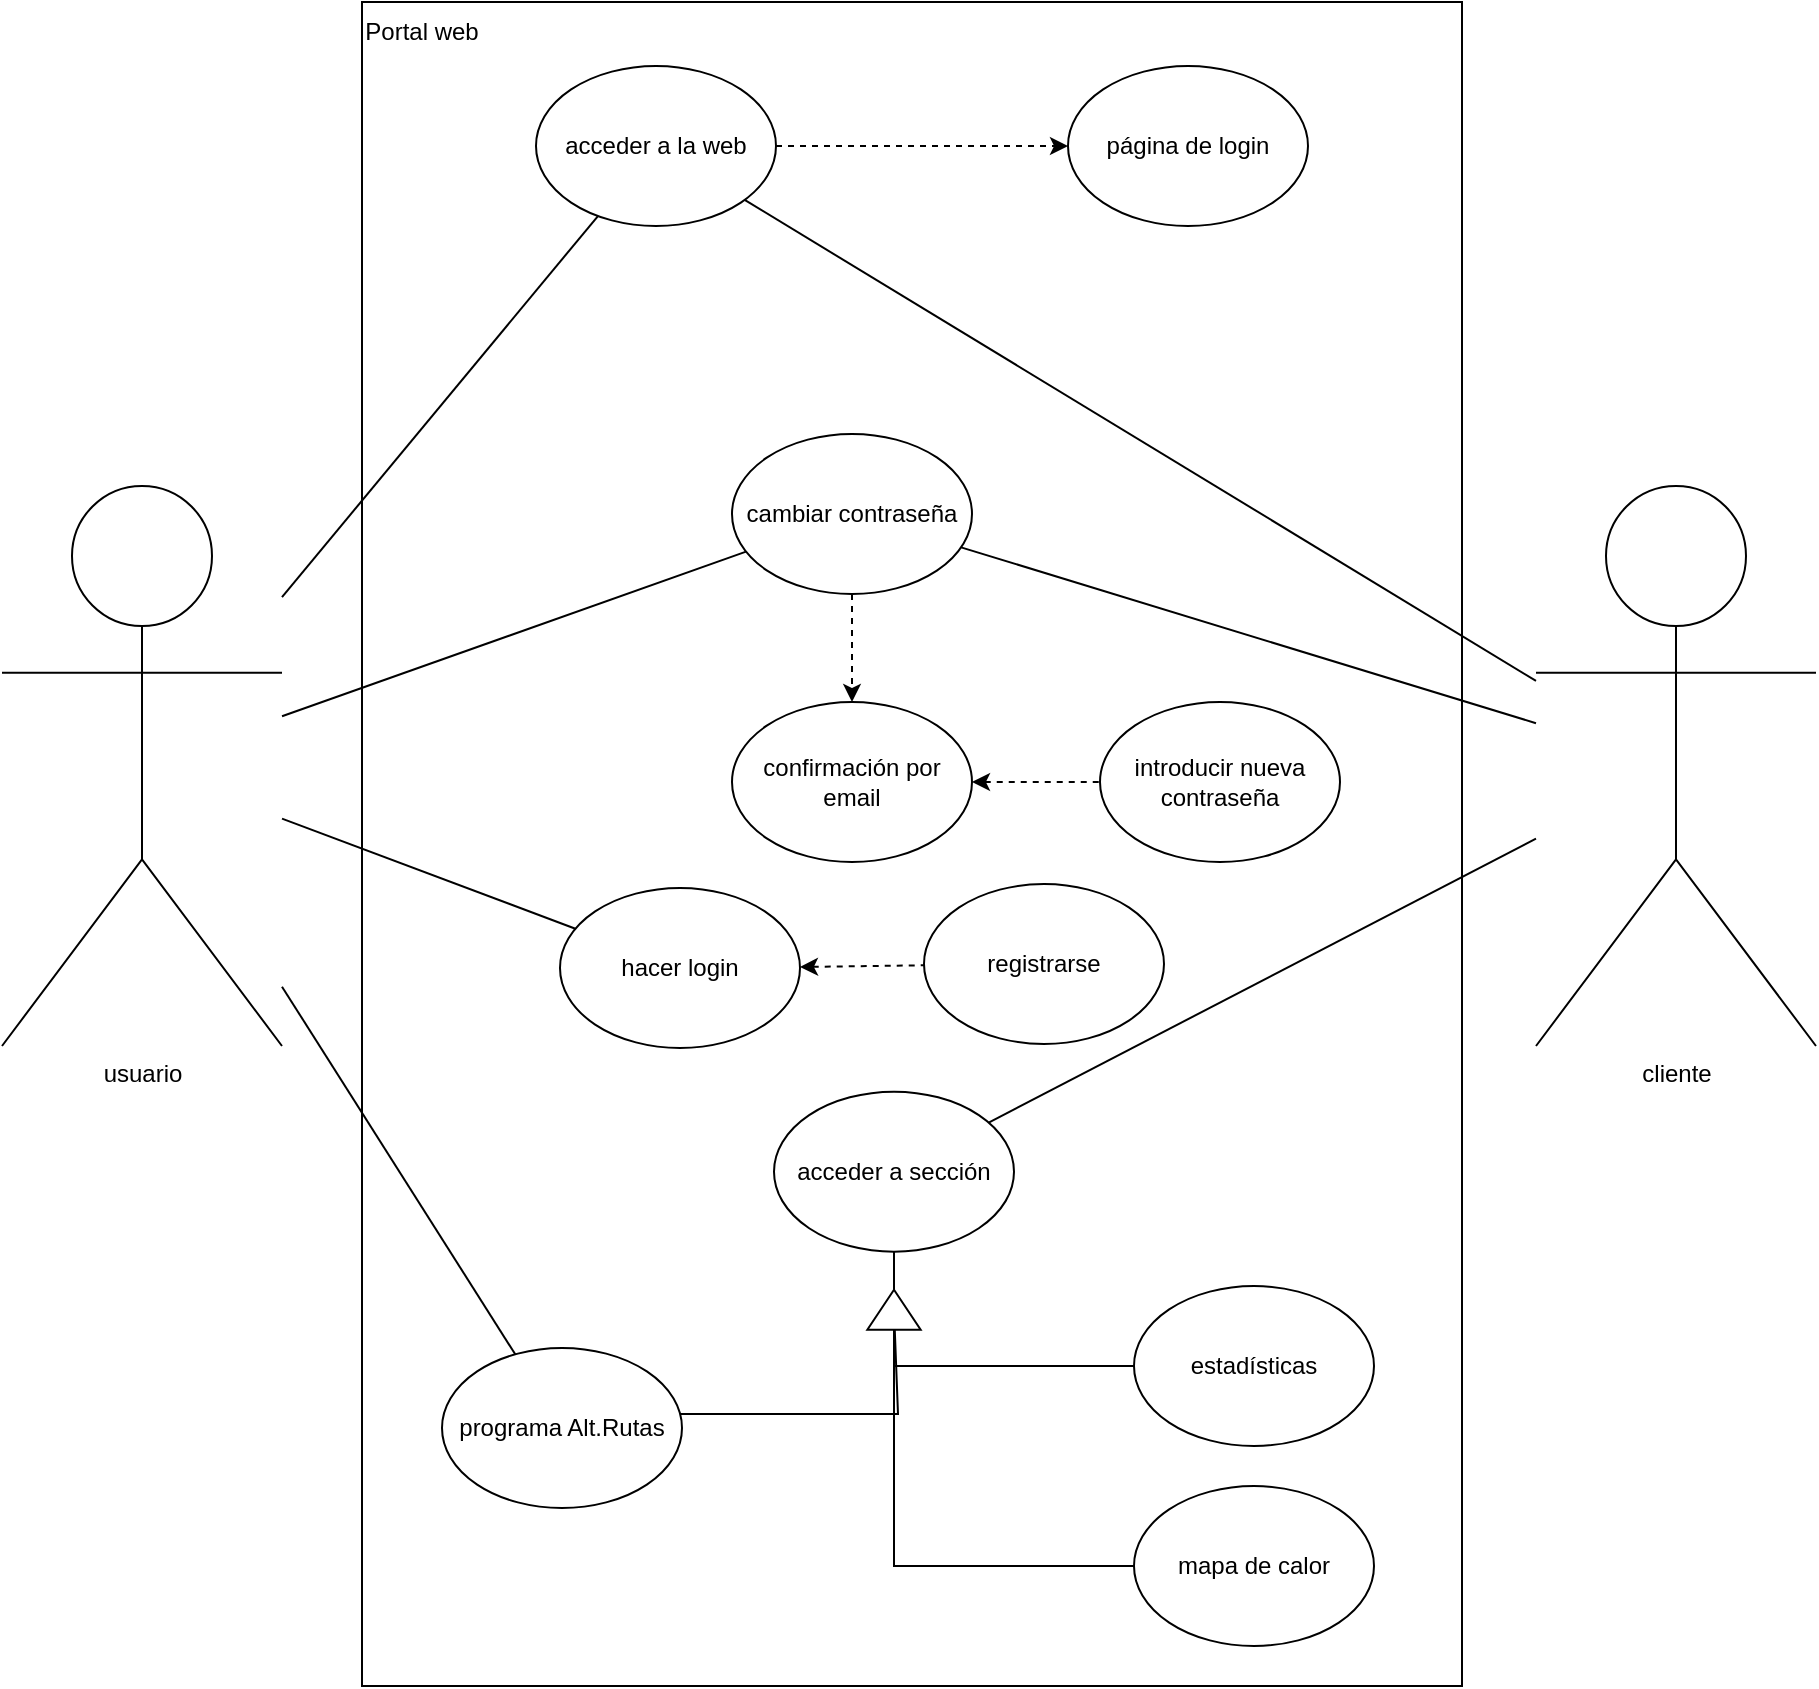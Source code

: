<mxfile version="20.7.4" type="device"><diagram id="r0dUqzIDTWF4GzSkycVP" name="Página-1"><mxGraphModel dx="1036" dy="1775" grid="0" gridSize="10" guides="1" tooltips="1" connect="1" arrows="1" fold="1" page="1" pageScale="1" pageWidth="827" pageHeight="1169" math="0" shadow="0"><root><mxCell id="0"/><mxCell id="1" parent="0"/><mxCell id="8OgE63z7vdrPasPmwUU2-6" value="" style="rounded=0;whiteSpace=wrap;html=1;" parent="1" vertex="1"><mxGeometry x="240" y="-102" width="550" height="842" as="geometry"/></mxCell><mxCell id="8Zspa-8vExWgV9HolyHM-1" value="usuario" style="shape=umlActor;verticalLabelPosition=bottom;verticalAlign=top;html=1;outlineConnect=0;" parent="1" vertex="1"><mxGeometry x="60" y="140" width="140" height="280" as="geometry"/></mxCell><mxCell id="8Zspa-8vExWgV9HolyHM-2" value="acceder a la web" style="ellipse;whiteSpace=wrap;html=1;" parent="1" vertex="1"><mxGeometry x="327" y="-70" width="120" height="80" as="geometry"/></mxCell><mxCell id="8Zspa-8vExWgV9HolyHM-3" value="página de login" style="ellipse;whiteSpace=wrap;html=1;" parent="1" vertex="1"><mxGeometry x="593" y="-70" width="120" height="80" as="geometry"/></mxCell><mxCell id="8Zspa-8vExWgV9HolyHM-4" value="" style="endArrow=none;html=1;rounded=0;" parent="1" source="8Zspa-8vExWgV9HolyHM-1" target="8Zspa-8vExWgV9HolyHM-2" edge="1"><mxGeometry width="50" height="50" relative="1" as="geometry"><mxPoint x="390" y="340" as="sourcePoint"/><mxPoint x="440" y="290" as="targetPoint"/></mxGeometry></mxCell><object label="" id="8Zspa-8vExWgV9HolyHM-5"><mxCell style="endArrow=classic;dashed=1;html=1;rounded=0;startArrow=none;startFill=0;endFill=1;" parent="1" source="8Zspa-8vExWgV9HolyHM-2" target="8Zspa-8vExWgV9HolyHM-3" edge="1"><mxGeometry width="50" height="50" relative="1" as="geometry"><mxPoint x="516" y="130" as="sourcePoint"/><mxPoint x="566" y="80" as="targetPoint"/></mxGeometry></mxCell></object><mxCell id="8Zspa-8vExWgV9HolyHM-7" value="hacer login" style="ellipse;whiteSpace=wrap;html=1;" parent="1" vertex="1"><mxGeometry x="339" y="341" width="120" height="80" as="geometry"/></mxCell><mxCell id="8Zspa-8vExWgV9HolyHM-8" value="registrarse" style="ellipse;whiteSpace=wrap;html=1;" parent="1" vertex="1"><mxGeometry x="521" y="339" width="120" height="80" as="geometry"/></mxCell><mxCell id="8Zspa-8vExWgV9HolyHM-13" value="" style="endArrow=none;html=1;rounded=0;" parent="1" source="8Zspa-8vExWgV9HolyHM-1" target="8Zspa-8vExWgV9HolyHM-7" edge="1"><mxGeometry width="50" height="50" relative="1" as="geometry"><mxPoint x="390" y="340" as="sourcePoint"/><mxPoint x="440" y="290" as="targetPoint"/></mxGeometry></mxCell><mxCell id="8Zspa-8vExWgV9HolyHM-14" value="acceder a sección" style="ellipse;whiteSpace=wrap;html=1;" parent="1" vertex="1"><mxGeometry x="446" y="442.84" width="120" height="80" as="geometry"/></mxCell><mxCell id="8Zspa-8vExWgV9HolyHM-15" value="programa Alt.Rutas" style="ellipse;whiteSpace=wrap;html=1;" parent="1" vertex="1"><mxGeometry x="280" y="571" width="120" height="80" as="geometry"/></mxCell><mxCell id="8Zspa-8vExWgV9HolyHM-16" value="estadísticas" style="ellipse;whiteSpace=wrap;html=1;" parent="1" vertex="1"><mxGeometry x="626" y="540" width="120" height="80" as="geometry"/></mxCell><mxCell id="8Zspa-8vExWgV9HolyHM-17" value="mapa de calor" style="ellipse;whiteSpace=wrap;html=1;" parent="1" vertex="1"><mxGeometry x="626" y="640" width="120" height="80" as="geometry"/></mxCell><mxCell id="8Zspa-8vExWgV9HolyHM-24" value="" style="edgeStyle=orthogonalEdgeStyle;rounded=0;orthogonalLoop=1;jettySize=auto;html=1;startArrow=none;startFill=0;endArrow=none;endFill=0;" parent="1" source="8Zspa-8vExWgV9HolyHM-21" target="8Zspa-8vExWgV9HolyHM-15" edge="1"><mxGeometry relative="1" as="geometry"><Array as="points"><mxPoint x="508" y="604"/></Array></mxGeometry></mxCell><mxCell id="8Zspa-8vExWgV9HolyHM-25" style="edgeStyle=orthogonalEdgeStyle;rounded=0;orthogonalLoop=1;jettySize=auto;html=1;startArrow=none;startFill=0;endArrow=none;endFill=0;" parent="1" source="8Zspa-8vExWgV9HolyHM-21" target="8Zspa-8vExWgV9HolyHM-16" edge="1"><mxGeometry relative="1" as="geometry"><Array as="points"><mxPoint x="506" y="580"/></Array></mxGeometry></mxCell><mxCell id="8Zspa-8vExWgV9HolyHM-26" style="edgeStyle=orthogonalEdgeStyle;rounded=0;orthogonalLoop=1;jettySize=auto;html=1;startArrow=none;startFill=0;endArrow=none;endFill=0;" parent="1" source="8Zspa-8vExWgV9HolyHM-21" target="8Zspa-8vExWgV9HolyHM-17" edge="1"><mxGeometry relative="1" as="geometry"><Array as="points"><mxPoint x="506" y="680"/></Array></mxGeometry></mxCell><mxCell id="8Zspa-8vExWgV9HolyHM-21" value="" style="triangle;whiteSpace=wrap;html=1;rotation=-90;" parent="1" vertex="1"><mxGeometry x="496" y="538.51" width="20" height="26.67" as="geometry"/></mxCell><mxCell id="8Zspa-8vExWgV9HolyHM-23" value="" style="endArrow=none;html=1;rounded=0;entryX=1;entryY=0.5;entryDx=0;entryDy=0;" parent="1" source="8Zspa-8vExWgV9HolyHM-14" target="8Zspa-8vExWgV9HolyHM-21" edge="1"><mxGeometry width="50" height="50" relative="1" as="geometry"><mxPoint x="414" y="440" as="sourcePoint"/><mxPoint x="430" y="390" as="targetPoint"/></mxGeometry></mxCell><mxCell id="8Zspa-8vExWgV9HolyHM-27" value="" style="endArrow=none;html=1;rounded=0;" parent="1" source="8Zspa-8vExWgV9HolyHM-1" target="8Zspa-8vExWgV9HolyHM-15" edge="1"><mxGeometry width="50" height="50" relative="1" as="geometry"><mxPoint x="390" y="340" as="sourcePoint"/><mxPoint x="440" y="290" as="targetPoint"/></mxGeometry></mxCell><mxCell id="8OgE63z7vdrPasPmwUU2-1" value="cliente" style="shape=umlActor;verticalLabelPosition=bottom;verticalAlign=top;html=1;outlineConnect=0;" parent="1" vertex="1"><mxGeometry x="827" y="140" width="140" height="280" as="geometry"/></mxCell><mxCell id="8OgE63z7vdrPasPmwUU2-2" value="" style="group" parent="1" vertex="1" connectable="0"><mxGeometry x="460" y="259" width="60" height="30" as="geometry"/></mxCell><mxCell id="8Zspa-8vExWgV9HolyHM-10" value="" style="endArrow=none;dashed=1;html=1;rounded=0;endFill=0;startArrow=classic;startFill=1;" parent="8OgE63z7vdrPasPmwUU2-2" source="8Zspa-8vExWgV9HolyHM-7" target="8Zspa-8vExWgV9HolyHM-8" edge="1"><mxGeometry width="50" height="50" relative="1" as="geometry"><mxPoint x="-70" y="81" as="sourcePoint"/><mxPoint x="-20" y="31" as="targetPoint"/></mxGeometry></mxCell><mxCell id="8OgE63z7vdrPasPmwUU2-4" value="" style="endArrow=none;html=1;rounded=0;" parent="1" source="8Zspa-8vExWgV9HolyHM-14" target="8OgE63z7vdrPasPmwUU2-1" edge="1"><mxGeometry width="50" height="50" relative="1" as="geometry"><mxPoint x="650" y="350" as="sourcePoint"/><mxPoint x="700" y="300" as="targetPoint"/></mxGeometry></mxCell><mxCell id="8OgE63z7vdrPasPmwUU2-5" value="" style="endArrow=none;html=1;rounded=0;" parent="1" source="8OgE63z7vdrPasPmwUU2-1" target="8Zspa-8vExWgV9HolyHM-2" edge="1"><mxGeometry width="50" height="50" relative="1" as="geometry"><mxPoint x="650" y="350" as="sourcePoint"/><mxPoint x="700" y="300" as="targetPoint"/></mxGeometry></mxCell><mxCell id="8OgE63z7vdrPasPmwUU2-7" value="cambiar contraseña" style="ellipse;whiteSpace=wrap;html=1;" parent="1" vertex="1"><mxGeometry x="425" y="114" width="120" height="80" as="geometry"/></mxCell><mxCell id="8OgE63z7vdrPasPmwUU2-8" value="introducir nueva contraseña" style="ellipse;whiteSpace=wrap;html=1;" parent="1" vertex="1"><mxGeometry x="609" y="248" width="120" height="80" as="geometry"/></mxCell><mxCell id="8OgE63z7vdrPasPmwUU2-9" value="confirmación por email" style="ellipse;whiteSpace=wrap;html=1;" parent="1" vertex="1"><mxGeometry x="425" y="248" width="120" height="80" as="geometry"/></mxCell><mxCell id="8OgE63z7vdrPasPmwUU2-10" value="" style="endArrow=classic;dashed=1;html=1;rounded=0;endFill=1;" parent="1" source="8OgE63z7vdrPasPmwUU2-7" target="8OgE63z7vdrPasPmwUU2-9" edge="1"><mxGeometry width="50" height="50" relative="1" as="geometry"><mxPoint x="500" y="190" as="sourcePoint"/><mxPoint x="550" y="140" as="targetPoint"/></mxGeometry></mxCell><mxCell id="8OgE63z7vdrPasPmwUU2-11" value="" style="endArrow=none;dashed=1;html=1;rounded=0;startArrow=classic;startFill=1;" parent="1" source="8OgE63z7vdrPasPmwUU2-9" target="8OgE63z7vdrPasPmwUU2-8" edge="1"><mxGeometry width="50" height="50" relative="1" as="geometry"><mxPoint x="500" y="190" as="sourcePoint"/><mxPoint x="550" y="140" as="targetPoint"/></mxGeometry></mxCell><mxCell id="8OgE63z7vdrPasPmwUU2-12" value="" style="endArrow=none;html=1;rounded=0;" parent="1" source="8Zspa-8vExWgV9HolyHM-1" target="8OgE63z7vdrPasPmwUU2-7" edge="1"><mxGeometry width="50" height="50" relative="1" as="geometry"><mxPoint x="531" y="331" as="sourcePoint"/><mxPoint x="581" y="281" as="targetPoint"/></mxGeometry></mxCell><mxCell id="8OgE63z7vdrPasPmwUU2-13" value="" style="endArrow=none;html=1;rounded=0;" parent="1" source="8OgE63z7vdrPasPmwUU2-1" target="8OgE63z7vdrPasPmwUU2-7" edge="1"><mxGeometry width="50" height="50" relative="1" as="geometry"><mxPoint x="531" y="331" as="sourcePoint"/><mxPoint x="581" y="281" as="targetPoint"/></mxGeometry></mxCell><mxCell id="sVExX5tuW2iiLPsbwGX9-1" value="Portal web" style="text;html=1;strokeColor=none;fillColor=none;align=center;verticalAlign=middle;whiteSpace=wrap;rounded=0;" vertex="1" parent="1"><mxGeometry x="240" y="-102" width="60" height="30" as="geometry"/></mxCell></root></mxGraphModel></diagram></mxfile>